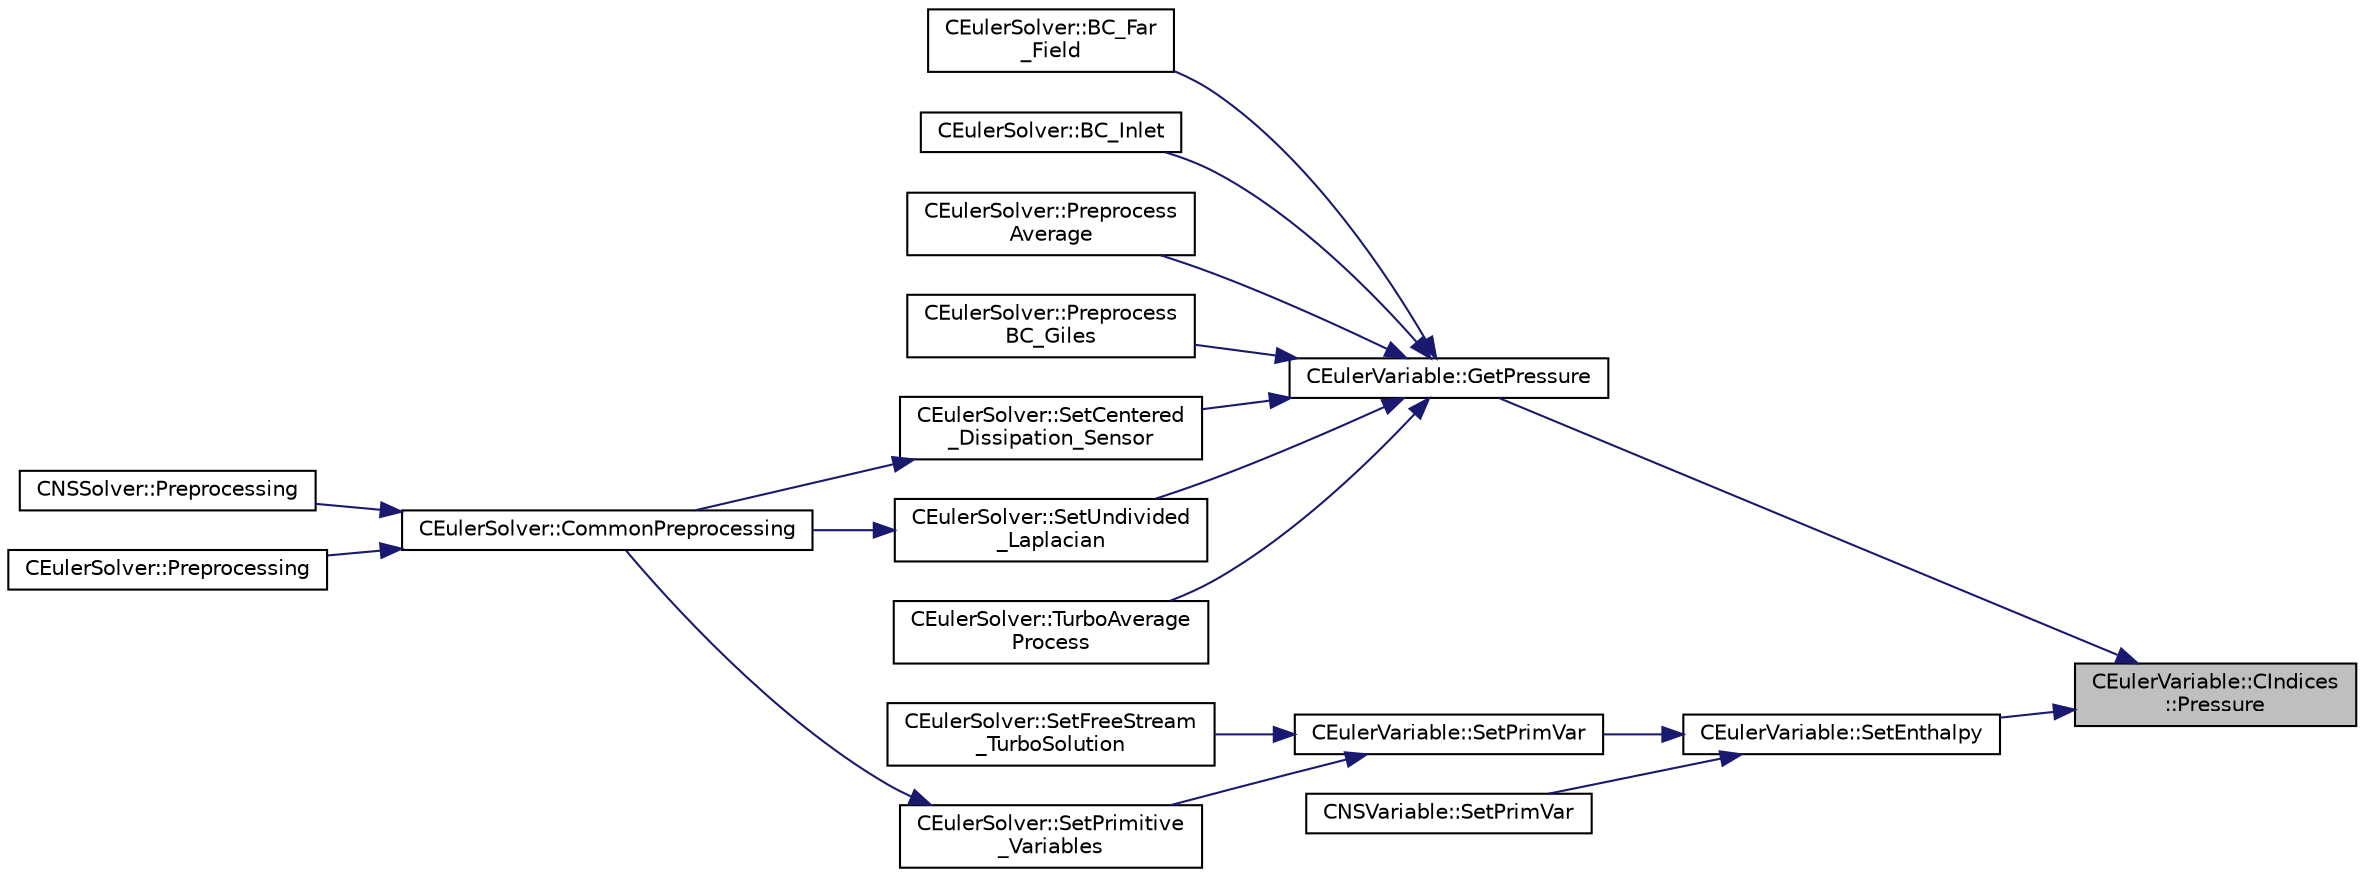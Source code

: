 digraph "CEulerVariable::CIndices::Pressure"
{
 // LATEX_PDF_SIZE
  edge [fontname="Helvetica",fontsize="10",labelfontname="Helvetica",labelfontsize="10"];
  node [fontname="Helvetica",fontsize="10",shape=record];
  rankdir="RL";
  Node1 [label="CEulerVariable::CIndices\l::Pressure",height=0.2,width=0.4,color="black", fillcolor="grey75", style="filled", fontcolor="black",tooltip=" "];
  Node1 -> Node2 [dir="back",color="midnightblue",fontsize="10",style="solid",fontname="Helvetica"];
  Node2 [label="CEulerVariable::GetPressure",height=0.2,width=0.4,color="black", fillcolor="white", style="filled",URL="$classCEulerVariable.html#a5e1ee3cd1062365d7da17ee3ee49537e",tooltip="Get the flow pressure."];
  Node2 -> Node3 [dir="back",color="midnightblue",fontsize="10",style="solid",fontname="Helvetica"];
  Node3 [label="CEulerSolver::BC_Far\l_Field",height=0.2,width=0.4,color="black", fillcolor="white", style="filled",URL="$classCEulerSolver.html#a11facef76cf89c53ed82c54895c057a9",tooltip="Impose the far-field boundary condition using characteristics."];
  Node2 -> Node4 [dir="back",color="midnightblue",fontsize="10",style="solid",fontname="Helvetica"];
  Node4 [label="CEulerSolver::BC_Inlet",height=0.2,width=0.4,color="black", fillcolor="white", style="filled",URL="$classCEulerSolver.html#a908e4ec3ecb8f2f8af197bb30a1aed70",tooltip="Impose a subsonic inlet boundary condition."];
  Node2 -> Node5 [dir="back",color="midnightblue",fontsize="10",style="solid",fontname="Helvetica"];
  Node5 [label="CEulerSolver::Preprocess\lAverage",height=0.2,width=0.4,color="black", fillcolor="white", style="filled",URL="$classCEulerSolver.html#a220a1c92ae192cc3962acf187cc0628c",tooltip="It computes average quantities along the span for turbomachinery analysis."];
  Node2 -> Node6 [dir="back",color="midnightblue",fontsize="10",style="solid",fontname="Helvetica"];
  Node6 [label="CEulerSolver::Preprocess\lBC_Giles",height=0.2,width=0.4,color="black", fillcolor="white", style="filled",URL="$classCEulerSolver.html#a4effd63e51aef9426ea0e327c104bb30",tooltip="It computes Fourier transformation for the needed quantities along the pitch for each span in turboma..."];
  Node2 -> Node7 [dir="back",color="midnightblue",fontsize="10",style="solid",fontname="Helvetica"];
  Node7 [label="CEulerSolver::SetCentered\l_Dissipation_Sensor",height=0.2,width=0.4,color="black", fillcolor="white", style="filled",URL="$classCEulerSolver.html#a4432952bec1a64ea33d6c007a4edf4d0",tooltip="Compute the dissipation sensor for centered schemes."];
  Node7 -> Node8 [dir="back",color="midnightblue",fontsize="10",style="solid",fontname="Helvetica"];
  Node8 [label="CEulerSolver::CommonPreprocessing",height=0.2,width=0.4,color="black", fillcolor="white", style="filled",URL="$classCEulerSolver.html#a0d6f93feba8d6aad18edf3594213042b",tooltip="Preprocessing actions common to the Euler and NS solvers."];
  Node8 -> Node9 [dir="back",color="midnightblue",fontsize="10",style="solid",fontname="Helvetica"];
  Node9 [label="CNSSolver::Preprocessing",height=0.2,width=0.4,color="black", fillcolor="white", style="filled",URL="$classCNSSolver.html#af83e7cb773797239cdc98fc4d202d32f",tooltip="Restart residual and compute gradients."];
  Node8 -> Node10 [dir="back",color="midnightblue",fontsize="10",style="solid",fontname="Helvetica"];
  Node10 [label="CEulerSolver::Preprocessing",height=0.2,width=0.4,color="black", fillcolor="white", style="filled",URL="$classCEulerSolver.html#ab08b6aa95648e7ab973f9f247fe54b31",tooltip="Compute primitive variables and their gradients."];
  Node2 -> Node11 [dir="back",color="midnightblue",fontsize="10",style="solid",fontname="Helvetica"];
  Node11 [label="CEulerSolver::SetUndivided\l_Laplacian",height=0.2,width=0.4,color="black", fillcolor="white", style="filled",URL="$classCEulerSolver.html#a82314e58faf4d98a5f3733f43d64de92",tooltip="Compute the undivided laplacian for the solution."];
  Node11 -> Node8 [dir="back",color="midnightblue",fontsize="10",style="solid",fontname="Helvetica"];
  Node2 -> Node12 [dir="back",color="midnightblue",fontsize="10",style="solid",fontname="Helvetica"];
  Node12 [label="CEulerSolver::TurboAverage\lProcess",height=0.2,width=0.4,color="black", fillcolor="white", style="filled",URL="$classCEulerSolver.html#afe2f428da073b80f64c41422971f9748",tooltip="It computes average quantities along the span for turbomachinery analysis."];
  Node1 -> Node13 [dir="back",color="midnightblue",fontsize="10",style="solid",fontname="Helvetica"];
  Node13 [label="CEulerVariable::SetEnthalpy",height=0.2,width=0.4,color="black", fillcolor="white", style="filled",URL="$classCEulerVariable.html#ae090e3adc40d949b8dca77043daccddd",tooltip="Set the value of the enthalpy."];
  Node13 -> Node14 [dir="back",color="midnightblue",fontsize="10",style="solid",fontname="Helvetica"];
  Node14 [label="CEulerVariable::SetPrimVar",height=0.2,width=0.4,color="black", fillcolor="white", style="filled",URL="$classCEulerVariable.html#a674dd196e3eed72a762eedec72b534fc",tooltip="Set all the primitive variables for compressible flows."];
  Node14 -> Node15 [dir="back",color="midnightblue",fontsize="10",style="solid",fontname="Helvetica"];
  Node15 [label="CEulerSolver::SetFreeStream\l_TurboSolution",height=0.2,width=0.4,color="black", fillcolor="white", style="filled",URL="$classCEulerSolver.html#aba587fb4b29f6925b9a669b0f31d449f",tooltip="Set the solution using the Freestream values."];
  Node14 -> Node16 [dir="back",color="midnightblue",fontsize="10",style="solid",fontname="Helvetica"];
  Node16 [label="CEulerSolver::SetPrimitive\l_Variables",height=0.2,width=0.4,color="black", fillcolor="white", style="filled",URL="$classCEulerSolver.html#a5ca2856cb7c17dcef0012c82677816f4",tooltip="Compute the velocity^2, SoundSpeed, Pressure, Enthalpy, Viscosity."];
  Node16 -> Node8 [dir="back",color="midnightblue",fontsize="10",style="solid",fontname="Helvetica"];
  Node13 -> Node17 [dir="back",color="midnightblue",fontsize="10",style="solid",fontname="Helvetica"];
  Node17 [label="CNSVariable::SetPrimVar",height=0.2,width=0.4,color="black", fillcolor="white", style="filled",URL="$classCNSVariable.html#a0db8c1ede5090174259a69548d20c9fe",tooltip="Set all the primitive variables for compressible flows."];
}
